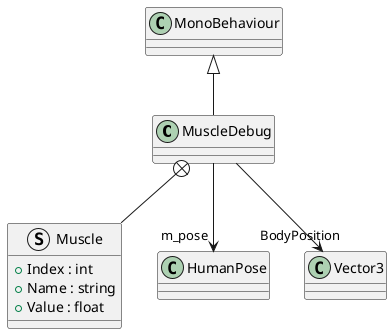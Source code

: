@startuml
class MuscleDebug {
}
struct Muscle {
    + Index : int
    + Name : string
    + Value : float
}
MonoBehaviour <|-- MuscleDebug
MuscleDebug --> "m_pose" HumanPose
MuscleDebug --> "BodyPosition" Vector3
MuscleDebug +-- Muscle
@enduml

